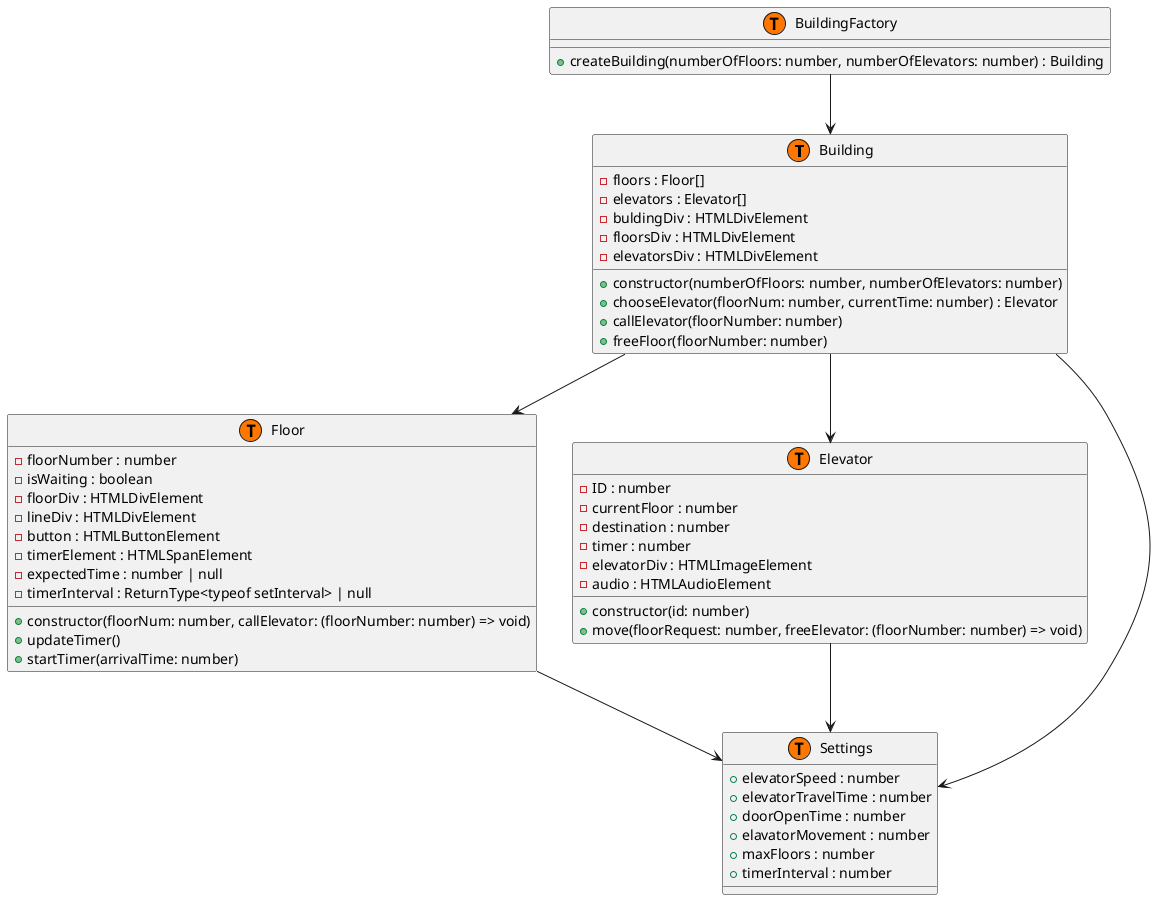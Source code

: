 @startuml

!define TS_TYPE(type) class type << (T,#FF7700) >>

TS_TYPE(Building)
TS_TYPE(Floor)
TS_TYPE(Elevator)
TS_TYPE(Settings)
TS_TYPE(BuildingFactory)

Building : - floors : Floor[]
Building : - elevators : Elevator[]
Building : - buldingDiv : HTMLDivElement
Building : - floorsDiv : HTMLDivElement
Building : - elevatorsDiv : HTMLDivElement
Building : + constructor(numberOfFloors: number, numberOfElevators: number)
Building : + chooseElevator(floorNum: number, currentTime: number) : Elevator
Building : + callElevator(floorNumber: number)
Building : + freeFloor(floorNumber: number)

Elevator : - ID : number
Elevator : - currentFloor : number
Elevator : - destination : number
Elevator : - timer : number
Elevator : - elevatorDiv : HTMLImageElement
Elevator : - audio : HTMLAudioElement
Elevator : + constructor(id: number)
Elevator : + move(floorRequest: number, freeElevator: (floorNumber: number) => void)

Floor : - floorNumber : number
Floor : - isWaiting : boolean
Floor : - floorDiv : HTMLDivElement
Floor : - lineDiv : HTMLDivElement
Floor : - button : HTMLButtonElement
Floor : - timerElement : HTMLSpanElement
Floor : - expectedTime : number | null
Floor : - timerInterval : ReturnType<typeof setInterval> | null
Floor : + constructor(floorNum: number, callElevator: (floorNumber: number) => void)
Floor : + updateTimer()
Floor : + startTimer(arrivalTime: number)

class Settings {
  + elevatorSpeed : number
  + elevatorTravelTime : number
  + doorOpenTime : number
  + elavatorMovement : number
  + maxFloors : number
  + timerInterval : number
}

BuildingFactory : + createBuilding(numberOfFloors: number, numberOfElevators: number) : Building

Building --> Floor
Building --> Elevator
Building --> Settings
Elevator --> Settings
Floor --> Settings
BuildingFactory --> Building

@enduml
